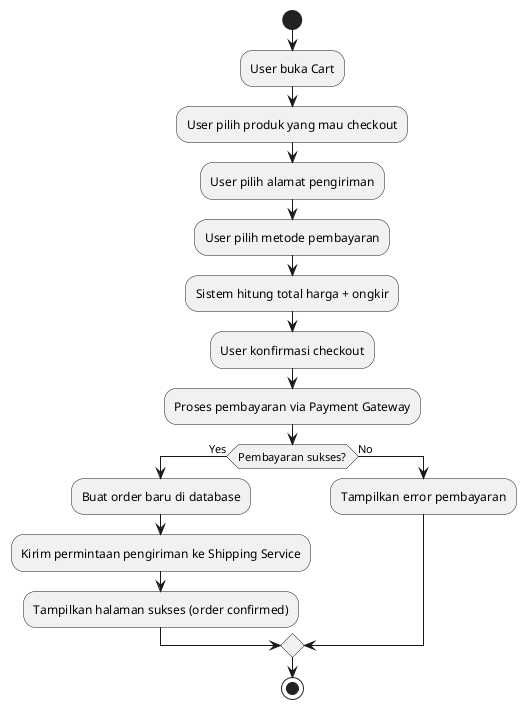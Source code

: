 @startuml UC_CheckoutOrder

start
:User buka Cart;
:User pilih produk yang mau checkout;
:User pilih alamat pengiriman;
:User pilih metode pembayaran;
:Sistem hitung total harga + ongkir;
:User konfirmasi checkout;
:Proses pembayaran via Payment Gateway;
if (Pembayaran sukses?) then (Yes)
    :Buat order baru di database;
    :Kirim permintaan pengiriman ke Shipping Service;
    :Tampilkan halaman sukses (order confirmed);
else (No)
    :Tampilkan error pembayaran;
endif
stop

@enduml
